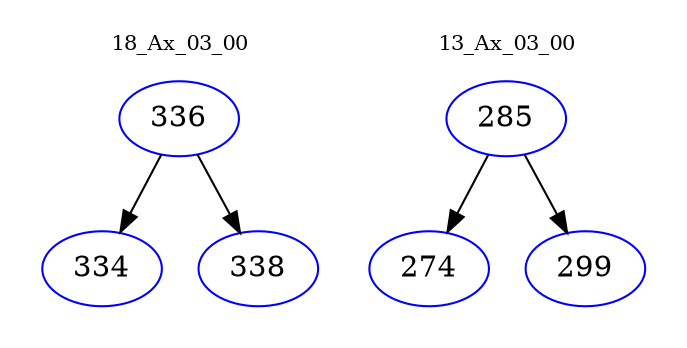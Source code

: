 digraph{
subgraph cluster_0 {
color = white
label = "18_Ax_03_00";
fontsize=10;
T0_336 [label="336", color="blue"]
T0_336 -> T0_334 [color="black"]
T0_334 [label="334", color="blue"]
T0_336 -> T0_338 [color="black"]
T0_338 [label="338", color="blue"]
}
subgraph cluster_1 {
color = white
label = "13_Ax_03_00";
fontsize=10;
T1_285 [label="285", color="blue"]
T1_285 -> T1_274 [color="black"]
T1_274 [label="274", color="blue"]
T1_285 -> T1_299 [color="black"]
T1_299 [label="299", color="blue"]
}
}
